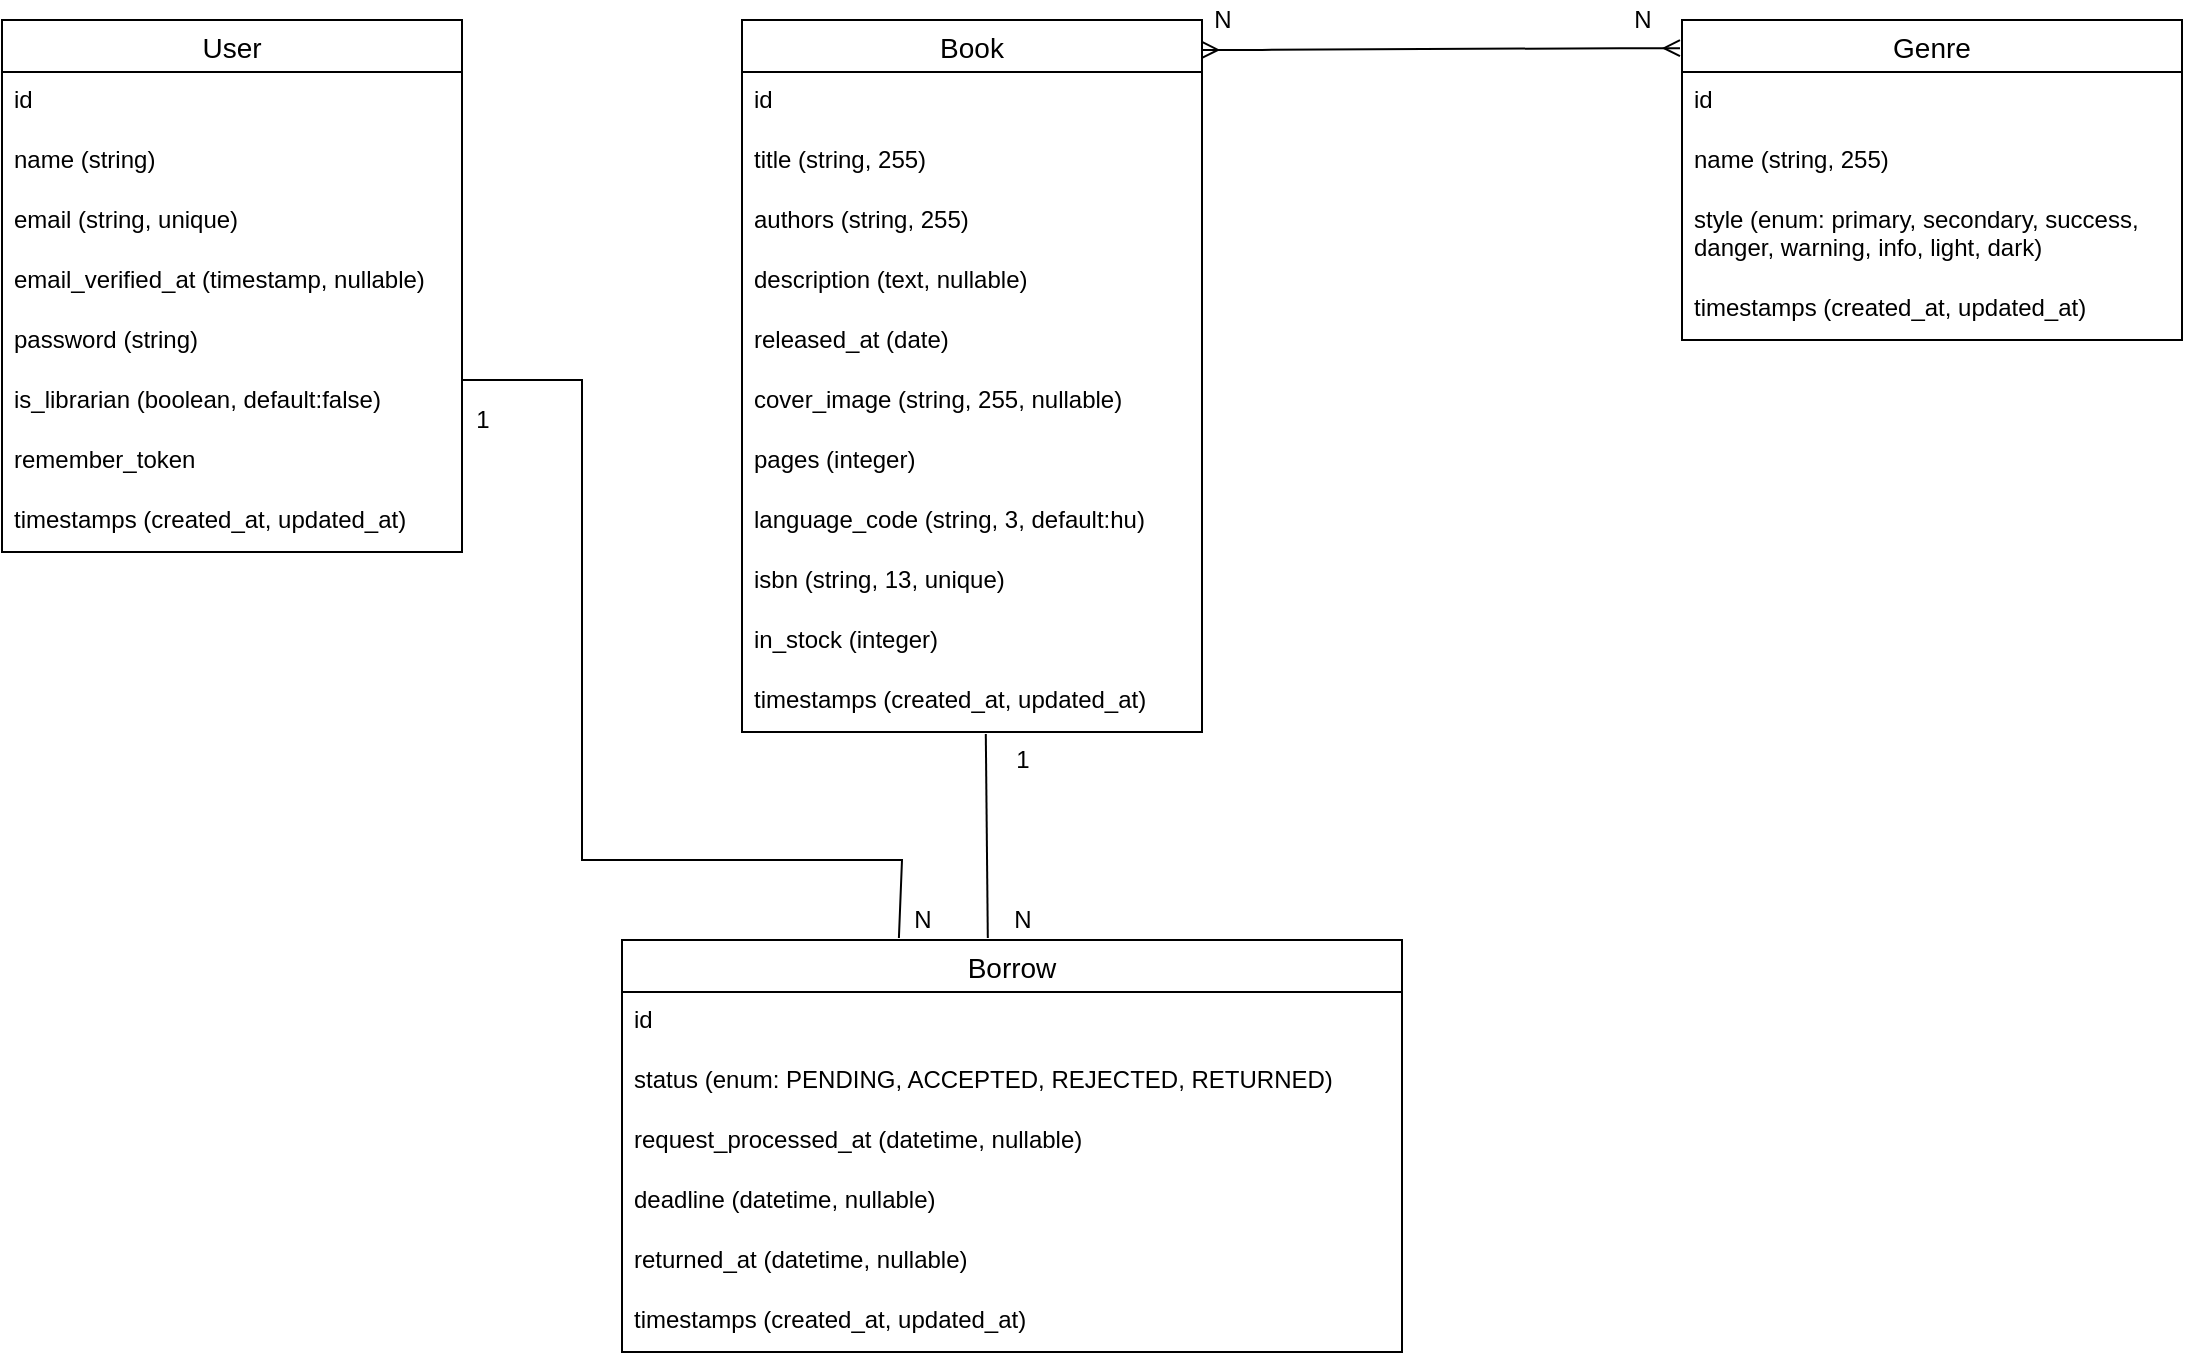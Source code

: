 <mxfile version="17.4.3" type="device"><diagram id="R2lEEEUBdFMjLlhIrx00" name="Page-1"><mxGraphModel dx="964" dy="777" grid="1" gridSize="10" guides="1" tooltips="1" connect="1" arrows="1" fold="1" page="1" pageScale="1" pageWidth="850" pageHeight="1100" math="0" shadow="0" extFonts="Permanent Marker^https://fonts.googleapis.com/css?family=Permanent+Marker"><root><mxCell id="0"/><mxCell id="1" parent="0"/><mxCell id="wtb8MAZWNs_9yV69PqhY-14" value="User" style="swimlane;fontStyle=0;childLayout=stackLayout;horizontal=1;startSize=26;horizontalStack=0;resizeParent=1;resizeParentMax=0;resizeLast=0;collapsible=1;marginBottom=0;align=center;fontSize=14;" vertex="1" parent="1"><mxGeometry x="100" y="200" width="230" height="266" as="geometry"/></mxCell><mxCell id="wtb8MAZWNs_9yV69PqhY-15" value="id" style="text;strokeColor=none;fillColor=none;spacingLeft=4;spacingRight=4;overflow=hidden;rotatable=0;points=[[0,0.5],[1,0.5]];portConstraint=eastwest;fontSize=12;" vertex="1" parent="wtb8MAZWNs_9yV69PqhY-14"><mxGeometry y="26" width="230" height="30" as="geometry"/></mxCell><mxCell id="wtb8MAZWNs_9yV69PqhY-16" value="name (string)" style="text;strokeColor=none;fillColor=none;spacingLeft=4;spacingRight=4;overflow=hidden;rotatable=0;points=[[0,0.5],[1,0.5]];portConstraint=eastwest;fontSize=12;" vertex="1" parent="wtb8MAZWNs_9yV69PqhY-14"><mxGeometry y="56" width="230" height="30" as="geometry"/></mxCell><mxCell id="wtb8MAZWNs_9yV69PqhY-17" value="email (string, unique)" style="text;strokeColor=none;fillColor=none;spacingLeft=4;spacingRight=4;overflow=hidden;rotatable=0;points=[[0,0.5],[1,0.5]];portConstraint=eastwest;fontSize=12;" vertex="1" parent="wtb8MAZWNs_9yV69PqhY-14"><mxGeometry y="86" width="230" height="30" as="geometry"/></mxCell><mxCell id="wtb8MAZWNs_9yV69PqhY-18" value="email_verified_at (timestamp, nullable)" style="text;strokeColor=none;fillColor=none;spacingLeft=4;spacingRight=4;overflow=hidden;rotatable=0;points=[[0,0.5],[1,0.5]];portConstraint=eastwest;fontSize=12;" vertex="1" parent="wtb8MAZWNs_9yV69PqhY-14"><mxGeometry y="116" width="230" height="30" as="geometry"/></mxCell><mxCell id="wtb8MAZWNs_9yV69PqhY-19" value="password (string)" style="text;strokeColor=none;fillColor=none;spacingLeft=4;spacingRight=4;overflow=hidden;rotatable=0;points=[[0,0.5],[1,0.5]];portConstraint=eastwest;fontSize=12;" vertex="1" parent="wtb8MAZWNs_9yV69PqhY-14"><mxGeometry y="146" width="230" height="30" as="geometry"/></mxCell><mxCell id="wtb8MAZWNs_9yV69PqhY-20" value="is_librarian (boolean, default:false)" style="text;strokeColor=none;fillColor=none;spacingLeft=4;spacingRight=4;overflow=hidden;rotatable=0;points=[[0,0.5],[1,0.5]];portConstraint=eastwest;fontSize=12;" vertex="1" parent="wtb8MAZWNs_9yV69PqhY-14"><mxGeometry y="176" width="230" height="30" as="geometry"/></mxCell><mxCell id="wtb8MAZWNs_9yV69PqhY-21" value="remember_token" style="text;strokeColor=none;fillColor=none;spacingLeft=4;spacingRight=4;overflow=hidden;rotatable=0;points=[[0,0.5],[1,0.5]];portConstraint=eastwest;fontSize=12;" vertex="1" parent="wtb8MAZWNs_9yV69PqhY-14"><mxGeometry y="206" width="230" height="30" as="geometry"/></mxCell><mxCell id="wtb8MAZWNs_9yV69PqhY-22" value="timestamps (created_at, updated_at)" style="text;strokeColor=none;fillColor=none;spacingLeft=4;spacingRight=4;overflow=hidden;rotatable=0;points=[[0,0.5],[1,0.5]];portConstraint=eastwest;fontSize=12;" vertex="1" parent="wtb8MAZWNs_9yV69PqhY-14"><mxGeometry y="236" width="230" height="30" as="geometry"/></mxCell><mxCell id="wtb8MAZWNs_9yV69PqhY-23" value="Book" style="swimlane;fontStyle=0;childLayout=stackLayout;horizontal=1;startSize=26;horizontalStack=0;resizeParent=1;resizeParentMax=0;resizeLast=0;collapsible=1;marginBottom=0;align=center;fontSize=14;" vertex="1" parent="1"><mxGeometry x="470" y="200" width="230" height="356" as="geometry"/></mxCell><mxCell id="wtb8MAZWNs_9yV69PqhY-24" value="id" style="text;strokeColor=none;fillColor=none;spacingLeft=4;spacingRight=4;overflow=hidden;rotatable=0;points=[[0,0.5],[1,0.5]];portConstraint=eastwest;fontSize=12;" vertex="1" parent="wtb8MAZWNs_9yV69PqhY-23"><mxGeometry y="26" width="230" height="30" as="geometry"/></mxCell><mxCell id="wtb8MAZWNs_9yV69PqhY-25" value="title (string, 255)" style="text;strokeColor=none;fillColor=none;spacingLeft=4;spacingRight=4;overflow=hidden;rotatable=0;points=[[0,0.5],[1,0.5]];portConstraint=eastwest;fontSize=12;" vertex="1" parent="wtb8MAZWNs_9yV69PqhY-23"><mxGeometry y="56" width="230" height="30" as="geometry"/></mxCell><mxCell id="wtb8MAZWNs_9yV69PqhY-26" value="authors (string, 255)" style="text;strokeColor=none;fillColor=none;spacingLeft=4;spacingRight=4;overflow=hidden;rotatable=0;points=[[0,0.5],[1,0.5]];portConstraint=eastwest;fontSize=12;" vertex="1" parent="wtb8MAZWNs_9yV69PqhY-23"><mxGeometry y="86" width="230" height="30" as="geometry"/></mxCell><mxCell id="wtb8MAZWNs_9yV69PqhY-27" value="description (text, nullable)" style="text;strokeColor=none;fillColor=none;spacingLeft=4;spacingRight=4;overflow=hidden;rotatable=0;points=[[0,0.5],[1,0.5]];portConstraint=eastwest;fontSize=12;" vertex="1" parent="wtb8MAZWNs_9yV69PqhY-23"><mxGeometry y="116" width="230" height="30" as="geometry"/></mxCell><mxCell id="wtb8MAZWNs_9yV69PqhY-28" value="released_at (date)" style="text;strokeColor=none;fillColor=none;spacingLeft=4;spacingRight=4;overflow=hidden;rotatable=0;points=[[0,0.5],[1,0.5]];portConstraint=eastwest;fontSize=12;" vertex="1" parent="wtb8MAZWNs_9yV69PqhY-23"><mxGeometry y="146" width="230" height="30" as="geometry"/></mxCell><mxCell id="wtb8MAZWNs_9yV69PqhY-29" value="cover_image (string, 255, nullable)" style="text;strokeColor=none;fillColor=none;spacingLeft=4;spacingRight=4;overflow=hidden;rotatable=0;points=[[0,0.5],[1,0.5]];portConstraint=eastwest;fontSize=12;" vertex="1" parent="wtb8MAZWNs_9yV69PqhY-23"><mxGeometry y="176" width="230" height="30" as="geometry"/></mxCell><mxCell id="wtb8MAZWNs_9yV69PqhY-30" value="pages (integer)" style="text;strokeColor=none;fillColor=none;spacingLeft=4;spacingRight=4;overflow=hidden;rotatable=0;points=[[0,0.5],[1,0.5]];portConstraint=eastwest;fontSize=12;" vertex="1" parent="wtb8MAZWNs_9yV69PqhY-23"><mxGeometry y="206" width="230" height="30" as="geometry"/></mxCell><mxCell id="wtb8MAZWNs_9yV69PqhY-31" value="language_code (string, 3, default:hu)" style="text;strokeColor=none;fillColor=none;spacingLeft=4;spacingRight=4;overflow=hidden;rotatable=0;points=[[0,0.5],[1,0.5]];portConstraint=eastwest;fontSize=12;" vertex="1" parent="wtb8MAZWNs_9yV69PqhY-23"><mxGeometry y="236" width="230" height="30" as="geometry"/></mxCell><mxCell id="wtb8MAZWNs_9yV69PqhY-32" value="isbn (string, 13, unique)" style="text;strokeColor=none;fillColor=none;spacingLeft=4;spacingRight=4;overflow=hidden;rotatable=0;points=[[0,0.5],[1,0.5]];portConstraint=eastwest;fontSize=12;" vertex="1" parent="wtb8MAZWNs_9yV69PqhY-23"><mxGeometry y="266" width="230" height="30" as="geometry"/></mxCell><mxCell id="wtb8MAZWNs_9yV69PqhY-33" value="in_stock (integer)" style="text;strokeColor=none;fillColor=none;spacingLeft=4;spacingRight=4;overflow=hidden;rotatable=0;points=[[0,0.5],[1,0.5]];portConstraint=eastwest;fontSize=12;" vertex="1" parent="wtb8MAZWNs_9yV69PqhY-23"><mxGeometry y="296" width="230" height="30" as="geometry"/></mxCell><mxCell id="wtb8MAZWNs_9yV69PqhY-34" value="timestamps (created_at, updated_at)" style="text;strokeColor=none;fillColor=none;spacingLeft=4;spacingRight=4;overflow=hidden;rotatable=0;points=[[0,0.5],[1,0.5]];portConstraint=eastwest;fontSize=12;" vertex="1" parent="wtb8MAZWNs_9yV69PqhY-23"><mxGeometry y="326" width="230" height="30" as="geometry"/></mxCell><mxCell id="wtb8MAZWNs_9yV69PqhY-36" value="Genre" style="swimlane;fontStyle=0;childLayout=stackLayout;horizontal=1;startSize=26;horizontalStack=0;resizeParent=1;resizeParentMax=0;resizeLast=0;collapsible=1;marginBottom=0;align=center;fontSize=14;" vertex="1" parent="1"><mxGeometry x="940" y="200" width="250" height="160" as="geometry"/></mxCell><mxCell id="wtb8MAZWNs_9yV69PqhY-37" value="id" style="text;strokeColor=none;fillColor=none;spacingLeft=4;spacingRight=4;overflow=hidden;rotatable=0;points=[[0,0.5],[1,0.5]];portConstraint=eastwest;fontSize=12;" vertex="1" parent="wtb8MAZWNs_9yV69PqhY-36"><mxGeometry y="26" width="250" height="30" as="geometry"/></mxCell><mxCell id="wtb8MAZWNs_9yV69PqhY-38" value="name (string, 255)" style="text;strokeColor=none;fillColor=none;spacingLeft=4;spacingRight=4;overflow=hidden;rotatable=0;points=[[0,0.5],[1,0.5]];portConstraint=eastwest;fontSize=12;" vertex="1" parent="wtb8MAZWNs_9yV69PqhY-36"><mxGeometry y="56" width="250" height="30" as="geometry"/></mxCell><mxCell id="wtb8MAZWNs_9yV69PqhY-39" value="style (enum: primary, secondary, success,&#10;danger, warning, info, light, dark)" style="text;strokeColor=none;fillColor=none;spacingLeft=4;spacingRight=4;overflow=hidden;rotatable=0;points=[[0,0.5],[1,0.5]];portConstraint=eastwest;fontSize=12;" vertex="1" parent="wtb8MAZWNs_9yV69PqhY-36"><mxGeometry y="86" width="250" height="44" as="geometry"/></mxCell><mxCell id="wtb8MAZWNs_9yV69PqhY-40" value="timestamps (created_at, updated_at)" style="text;strokeColor=none;fillColor=none;spacingLeft=4;spacingRight=4;overflow=hidden;rotatable=0;points=[[0,0.5],[1,0.5]];portConstraint=eastwest;fontSize=12;" vertex="1" parent="wtb8MAZWNs_9yV69PqhY-36"><mxGeometry y="130" width="250" height="30" as="geometry"/></mxCell><mxCell id="wtb8MAZWNs_9yV69PqhY-41" value="Borrow" style="swimlane;fontStyle=0;childLayout=stackLayout;horizontal=1;startSize=26;horizontalStack=0;resizeParent=1;resizeParentMax=0;resizeLast=0;collapsible=1;marginBottom=0;align=center;fontSize=14;" vertex="1" parent="1"><mxGeometry x="410" y="660" width="390" height="206" as="geometry"/></mxCell><mxCell id="wtb8MAZWNs_9yV69PqhY-42" value="id" style="text;strokeColor=none;fillColor=none;spacingLeft=4;spacingRight=4;overflow=hidden;rotatable=0;points=[[0,0.5],[1,0.5]];portConstraint=eastwest;fontSize=12;" vertex="1" parent="wtb8MAZWNs_9yV69PqhY-41"><mxGeometry y="26" width="390" height="30" as="geometry"/></mxCell><mxCell id="wtb8MAZWNs_9yV69PqhY-43" value="status (enum: PENDING, ACCEPTED, REJECTED, RETURNED)" style="text;strokeColor=none;fillColor=none;spacingLeft=4;spacingRight=4;overflow=hidden;rotatable=0;points=[[0,0.5],[1,0.5]];portConstraint=eastwest;fontSize=12;" vertex="1" parent="wtb8MAZWNs_9yV69PqhY-41"><mxGeometry y="56" width="390" height="30" as="geometry"/></mxCell><mxCell id="wtb8MAZWNs_9yV69PqhY-44" value="request_processed_at (datetime, nullable)" style="text;strokeColor=none;fillColor=none;spacingLeft=4;spacingRight=4;overflow=hidden;rotatable=0;points=[[0,0.5],[1,0.5]];portConstraint=eastwest;fontSize=12;" vertex="1" parent="wtb8MAZWNs_9yV69PqhY-41"><mxGeometry y="86" width="390" height="30" as="geometry"/></mxCell><mxCell id="wtb8MAZWNs_9yV69PqhY-45" value="deadline (datetime, nullable)" style="text;strokeColor=none;fillColor=none;spacingLeft=4;spacingRight=4;overflow=hidden;rotatable=0;points=[[0,0.5],[1,0.5]];portConstraint=eastwest;fontSize=12;" vertex="1" parent="wtb8MAZWNs_9yV69PqhY-41"><mxGeometry y="116" width="390" height="30" as="geometry"/></mxCell><mxCell id="wtb8MAZWNs_9yV69PqhY-46" value="returned_at (datetime, nullable)" style="text;strokeColor=none;fillColor=none;spacingLeft=4;spacingRight=4;overflow=hidden;rotatable=0;points=[[0,0.5],[1,0.5]];portConstraint=eastwest;fontSize=12;" vertex="1" parent="wtb8MAZWNs_9yV69PqhY-41"><mxGeometry y="146" width="390" height="30" as="geometry"/></mxCell><mxCell id="wtb8MAZWNs_9yV69PqhY-47" value="timestamps (created_at, updated_at)" style="text;strokeColor=none;fillColor=none;spacingLeft=4;spacingRight=4;overflow=hidden;rotatable=0;points=[[0,0.5],[1,0.5]];portConstraint=eastwest;fontSize=12;" vertex="1" parent="wtb8MAZWNs_9yV69PqhY-41"><mxGeometry y="176" width="390" height="30" as="geometry"/></mxCell><mxCell id="wtb8MAZWNs_9yV69PqhY-48" value="" style="edgeStyle=entityRelationEdgeStyle;fontSize=12;html=1;endArrow=ERmany;startArrow=ERmany;rounded=0;exitX=1;exitY=0.042;exitDx=0;exitDy=0;exitPerimeter=0;entryX=-0.004;entryY=0.088;entryDx=0;entryDy=0;entryPerimeter=0;" edge="1" parent="1" source="wtb8MAZWNs_9yV69PqhY-23" target="wtb8MAZWNs_9yV69PqhY-36"><mxGeometry width="100" height="100" relative="1" as="geometry"><mxPoint x="860" y="520" as="sourcePoint"/><mxPoint x="960" y="420" as="targetPoint"/></mxGeometry></mxCell><mxCell id="wtb8MAZWNs_9yV69PqhY-49" value="N" style="text;html=1;align=center;verticalAlign=middle;resizable=0;points=[];autosize=1;strokeColor=none;fillColor=none;" vertex="1" parent="1"><mxGeometry x="700" y="190" width="20" height="20" as="geometry"/></mxCell><mxCell id="wtb8MAZWNs_9yV69PqhY-50" value="N" style="text;html=1;align=center;verticalAlign=middle;resizable=0;points=[];autosize=1;strokeColor=none;fillColor=none;" vertex="1" parent="1"><mxGeometry x="910" y="190" width="20" height="20" as="geometry"/></mxCell><mxCell id="wtb8MAZWNs_9yV69PqhY-52" value="" style="endArrow=none;html=1;rounded=0;entryX=0.53;entryY=1.033;entryDx=0;entryDy=0;entryPerimeter=0;exitX=0.469;exitY=-0.005;exitDx=0;exitDy=0;exitPerimeter=0;" edge="1" parent="1" source="wtb8MAZWNs_9yV69PqhY-41" target="wtb8MAZWNs_9yV69PqhY-34"><mxGeometry width="50" height="50" relative="1" as="geometry"><mxPoint x="610" y="610" as="sourcePoint"/><mxPoint x="660" y="560" as="targetPoint"/></mxGeometry></mxCell><mxCell id="wtb8MAZWNs_9yV69PqhY-53" value="N" style="text;html=1;align=center;verticalAlign=middle;resizable=0;points=[];autosize=1;strokeColor=none;fillColor=none;" vertex="1" parent="1"><mxGeometry x="600" y="640" width="20" height="20" as="geometry"/></mxCell><mxCell id="wtb8MAZWNs_9yV69PqhY-54" value="1" style="text;html=1;align=center;verticalAlign=middle;resizable=0;points=[];autosize=1;strokeColor=none;fillColor=none;" vertex="1" parent="1"><mxGeometry x="600" y="560" width="20" height="20" as="geometry"/></mxCell><mxCell id="wtb8MAZWNs_9yV69PqhY-55" value="" style="endArrow=none;html=1;rounded=0;exitX=1.002;exitY=0.133;exitDx=0;exitDy=0;exitPerimeter=0;entryX=0.355;entryY=-0.005;entryDx=0;entryDy=0;entryPerimeter=0;" edge="1" parent="1" source="wtb8MAZWNs_9yV69PqhY-20" target="wtb8MAZWNs_9yV69PqhY-41"><mxGeometry width="50" height="50" relative="1" as="geometry"><mxPoint x="390" y="610" as="sourcePoint"/><mxPoint x="430" y="650" as="targetPoint"/><Array as="points"><mxPoint x="390" y="380"/><mxPoint x="390" y="620"/><mxPoint x="550" y="620"/></Array></mxGeometry></mxCell><mxCell id="wtb8MAZWNs_9yV69PqhY-58" value="N" style="text;html=1;align=center;verticalAlign=middle;resizable=0;points=[];autosize=1;strokeColor=none;fillColor=none;" vertex="1" parent="1"><mxGeometry x="550" y="640" width="20" height="20" as="geometry"/></mxCell><mxCell id="wtb8MAZWNs_9yV69PqhY-59" value="1" style="text;html=1;align=center;verticalAlign=middle;resizable=0;points=[];autosize=1;strokeColor=none;fillColor=none;" vertex="1" parent="1"><mxGeometry x="330" y="390" width="20" height="20" as="geometry"/></mxCell></root></mxGraphModel></diagram></mxfile>